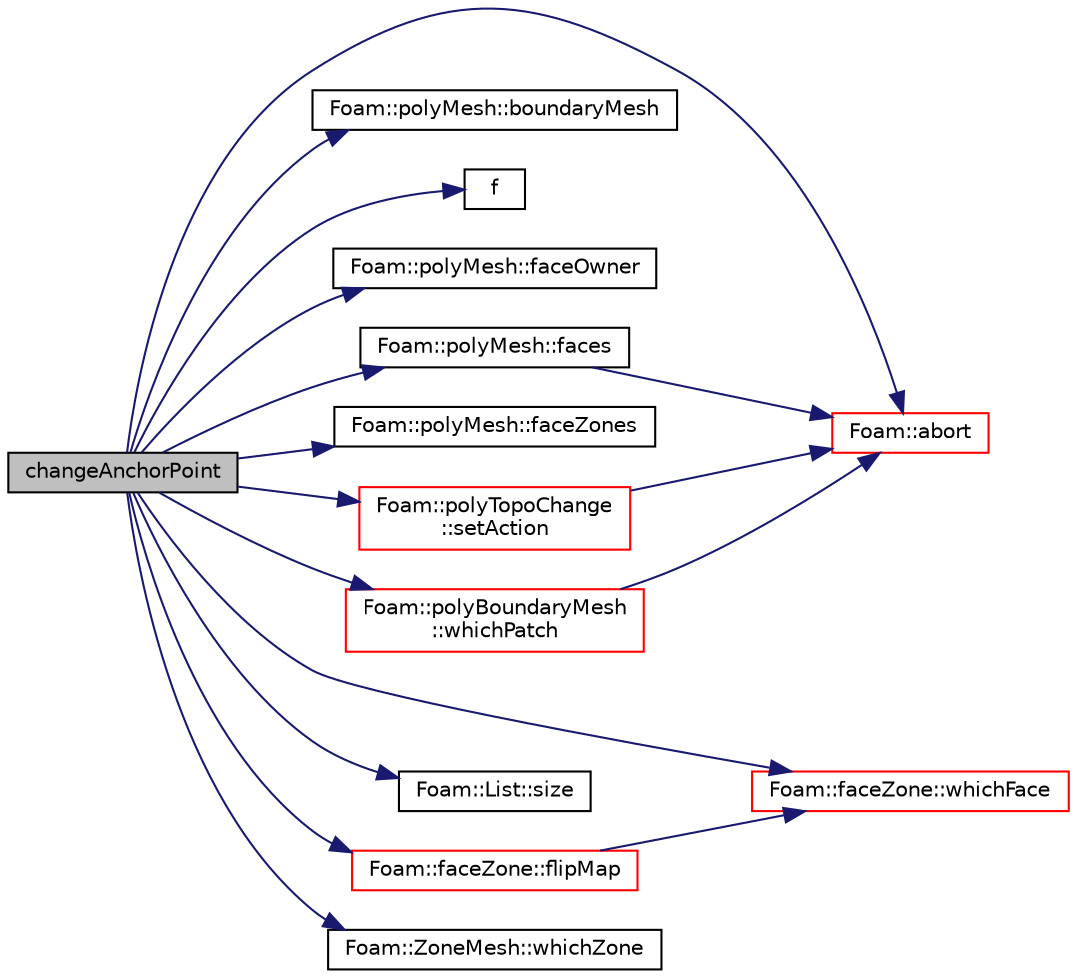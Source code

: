 digraph "changeAnchorPoint"
{
  bgcolor="transparent";
  edge [fontname="Helvetica",fontsize="10",labelfontname="Helvetica",labelfontsize="10"];
  node [fontname="Helvetica",fontsize="10",shape=record];
  rankdir="LR";
  Node2491 [label="changeAnchorPoint",height=0.2,width=0.4,color="black", fillcolor="grey75", style="filled", fontcolor="black"];
  Node2491 -> Node2492 [color="midnightblue",fontsize="10",style="solid",fontname="Helvetica"];
  Node2492 [label="Foam::abort",height=0.2,width=0.4,color="red",URL="$a21851.html#a447107a607d03e417307c203fa5fb44b"];
  Node2491 -> Node2537 [color="midnightblue",fontsize="10",style="solid",fontname="Helvetica"];
  Node2537 [label="Foam::polyMesh::boundaryMesh",height=0.2,width=0.4,color="black",URL="$a28565.html#a9f2b68c134340291eda6197f47f25484",tooltip="Return boundary mesh. "];
  Node2491 -> Node2538 [color="midnightblue",fontsize="10",style="solid",fontname="Helvetica"];
  Node2538 [label="f",height=0.2,width=0.4,color="black",URL="$a18335.html#a888be93833ac7a23170555c69c690288"];
  Node2491 -> Node2539 [color="midnightblue",fontsize="10",style="solid",fontname="Helvetica"];
  Node2539 [label="Foam::polyMesh::faceOwner",height=0.2,width=0.4,color="black",URL="$a28565.html#a57752b49bfee23ca1944c3fb0493974f",tooltip="Return face owner. "];
  Node2491 -> Node2540 [color="midnightblue",fontsize="10",style="solid",fontname="Helvetica"];
  Node2540 [label="Foam::polyMesh::faces",height=0.2,width=0.4,color="black",URL="$a28565.html#a431c0a24765f0bb6d32f6a03ce0e9b57",tooltip="Return raw faces. "];
  Node2540 -> Node2492 [color="midnightblue",fontsize="10",style="solid",fontname="Helvetica"];
  Node2491 -> Node2541 [color="midnightblue",fontsize="10",style="solid",fontname="Helvetica"];
  Node2541 [label="Foam::polyMesh::faceZones",height=0.2,width=0.4,color="black",URL="$a28565.html#af216614a0f9997169eea2cade46dc9ba",tooltip="Return face zone mesh. "];
  Node2491 -> Node2542 [color="midnightblue",fontsize="10",style="solid",fontname="Helvetica"];
  Node2542 [label="Foam::faceZone::flipMap",height=0.2,width=0.4,color="red",URL="$a28665.html#a03ecd61e4e943657de29efcacd488b19",tooltip="Return face flip map. "];
  Node2542 -> Node2897 [color="midnightblue",fontsize="10",style="solid",fontname="Helvetica"];
  Node2897 [label="Foam::faceZone::whichFace",height=0.2,width=0.4,color="red",URL="$a28665.html#a2a776b244e1eea320ab33cc0a21cf56a",tooltip="Helper function to re-direct to zone::localID(...) "];
  Node2491 -> Node2903 [color="midnightblue",fontsize="10",style="solid",fontname="Helvetica"];
  Node2903 [label="Foam::polyTopoChange\l::setAction",height=0.2,width=0.4,color="red",URL="$a22449.html#a40a23962b792d24f4cb999f5b55aece2",tooltip="For compatibility with polyTopoChange: set topological action. "];
  Node2903 -> Node2492 [color="midnightblue",fontsize="10",style="solid",fontname="Helvetica"];
  Node2491 -> Node2557 [color="midnightblue",fontsize="10",style="solid",fontname="Helvetica"];
  Node2557 [label="Foam::List::size",height=0.2,width=0.4,color="black",URL="$a26833.html#a8a5f6fa29bd4b500caf186f60245b384",tooltip="Override size to be inconsistent with allocated storage. "];
  Node2491 -> Node2897 [color="midnightblue",fontsize="10",style="solid",fontname="Helvetica"];
  Node2491 -> Node2872 [color="midnightblue",fontsize="10",style="solid",fontname="Helvetica"];
  Node2872 [label="Foam::polyBoundaryMesh\l::whichPatch",height=0.2,width=0.4,color="red",URL="$a28557.html#aa2ff13fd90903c4f4cdfe81b48b2bb92",tooltip="Return patch index for a given face label. "];
  Node2872 -> Node2492 [color="midnightblue",fontsize="10",style="solid",fontname="Helvetica"];
  Node2491 -> Node2979 [color="midnightblue",fontsize="10",style="solid",fontname="Helvetica"];
  Node2979 [label="Foam::ZoneMesh::whichZone",height=0.2,width=0.4,color="black",URL="$a28677.html#ad9948c6afa6162ff01554f71ff676aa2",tooltip="Given a global object index, return the zone it is in. "];
}
